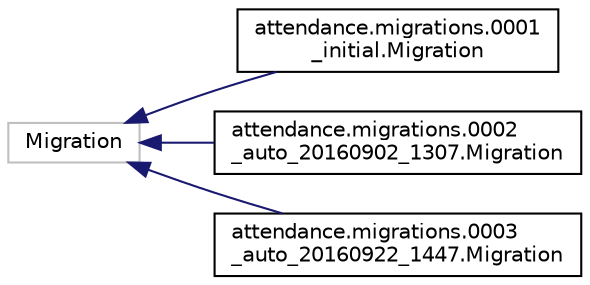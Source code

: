 digraph "Graphical Class Hierarchy"
{
  edge [fontname="Helvetica",fontsize="10",labelfontname="Helvetica",labelfontsize="10"];
  node [fontname="Helvetica",fontsize="10",shape=record];
  rankdir="LR";
  Node16 [label="Migration",height=0.2,width=0.4,color="grey75", fillcolor="white", style="filled"];
  Node16 -> Node0 [dir="back",color="midnightblue",fontsize="10",style="solid",fontname="Helvetica"];
  Node0 [label="attendance.migrations.0001\l_initial.Migration",height=0.2,width=0.4,color="black", fillcolor="white", style="filled",URL="$classattendance_1_1migrations_1_10001__initial_1_1_migration.html"];
  Node16 -> Node18 [dir="back",color="midnightblue",fontsize="10",style="solid",fontname="Helvetica"];
  Node18 [label="attendance.migrations.0002\l_auto_20160902_1307.Migration",height=0.2,width=0.4,color="black", fillcolor="white", style="filled",URL="$classattendance_1_1migrations_1_10002__auto__20160902__1307_1_1_migration.html"];
  Node16 -> Node19 [dir="back",color="midnightblue",fontsize="10",style="solid",fontname="Helvetica"];
  Node19 [label="attendance.migrations.0003\l_auto_20160922_1447.Migration",height=0.2,width=0.4,color="black", fillcolor="white", style="filled",URL="$classattendance_1_1migrations_1_10003__auto__20160922__1447_1_1_migration.html"];
}
